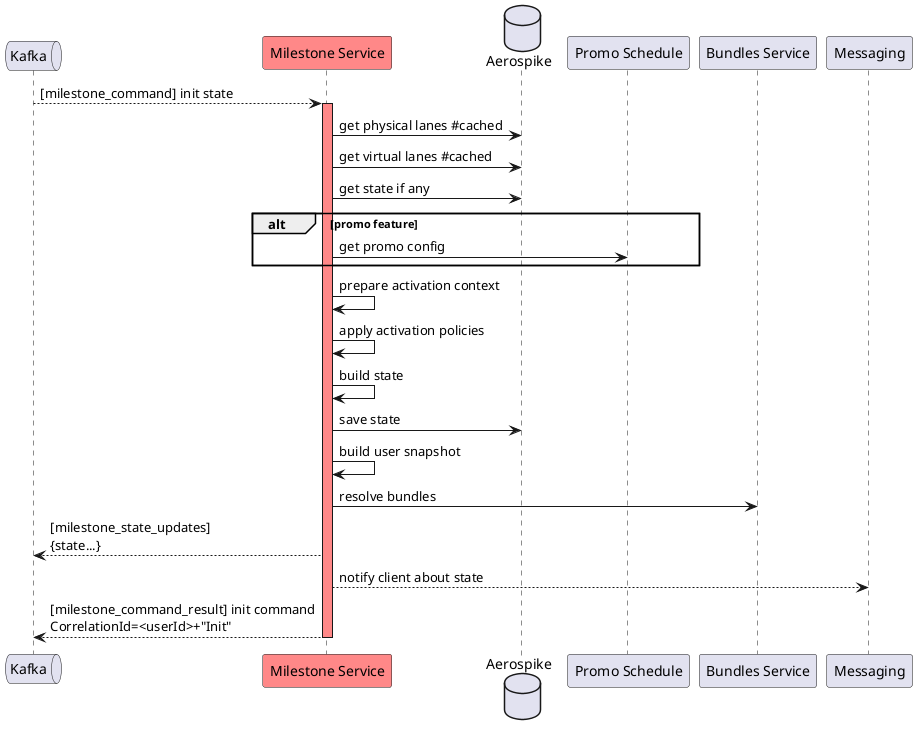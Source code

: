 @startuml
queue "Kafka" as kafka
participant "Milestone Service" as milestone #ff8888
database "Aerospike" as aerospike
participant "Promo Schedule" as promo
participant "Bundles Service" as bundles
participant "Messaging" as messaging

kafka --> milestone: [milestone_command] init state
activate milestone #ff8888
    milestone -> aerospike: get physical lanes #cached
    milestone -> aerospike: get virtual lanes #cached
	milestone -> aerospike: get state if any
	alt promo feature
    	milestone -> promo: get promo config
	end
	milestone -> milestone: prepare activation context
    milestone -> milestone: apply activation policies
    milestone -> milestone: build state
    milestone -> aerospike: save state

    milestone -> milestone: build user snapshot
    milestone -> bundles: resolve bundles
    milestone --> kafka: [milestone_state_updates]\n{state...}
    milestone --> messaging: notify client about state
    
    milestone --> kafka: [milestone_command_result] init command\nCorrelationId=<userId>+"Init"
deactivate

@enduml
